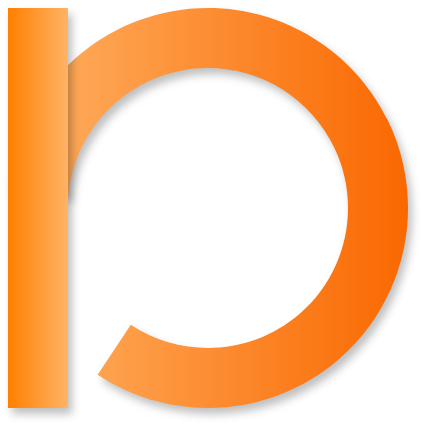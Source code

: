 <mxfile>
    <diagram id="PCUlZCbqkJhh2yZWfRsj" name="第 1 页">
        <mxGraphModel dx="1119" dy="779" grid="1" gridSize="10" guides="1" tooltips="1" connect="1" arrows="1" fold="1" page="1" pageScale="1" pageWidth="827" pageHeight="1169" math="0" shadow="0">
            <root>
                <mxCell id="0"/>
                <mxCell id="1" parent="0"/>
                <mxCell id="13" value="" style="verticalLabelPosition=bottom;verticalAlign=top;html=1;shape=mxgraph.basic.partConcEllipse;startAngle=0.763;endAngle=0.593;arcWidth=0.3;pointerEvents=0;fontFamily=Helvetica;fontSize=12;fontColor=#000000;fillColor=#fa6800;strokeColor=none;gradientColor=#FFB366;gradientDirection=west;shadow=1;" parent="1" vertex="1">
                    <mxGeometry x="320" y="240" width="200" height="200" as="geometry"/>
                </mxCell>
                <mxCell id="14" value="" style="verticalLabelPosition=bottom;verticalAlign=top;html=1;shape=mxgraph.basic.rect;fillColor2=none;strokeWidth=1;size=20;indent=5;pointerEvents=0;fontFamily=Helvetica;fontSize=12;fontColor=default;fillColor=#FF8000;gradientColor=#FFB366;strokeColor=none;gradientDirection=east;shadow=1;" parent="1" vertex="1">
                    <mxGeometry x="320" y="240" width="30" height="200" as="geometry"/>
                </mxCell>
            </root>
        </mxGraphModel>
    </diagram>
</mxfile>